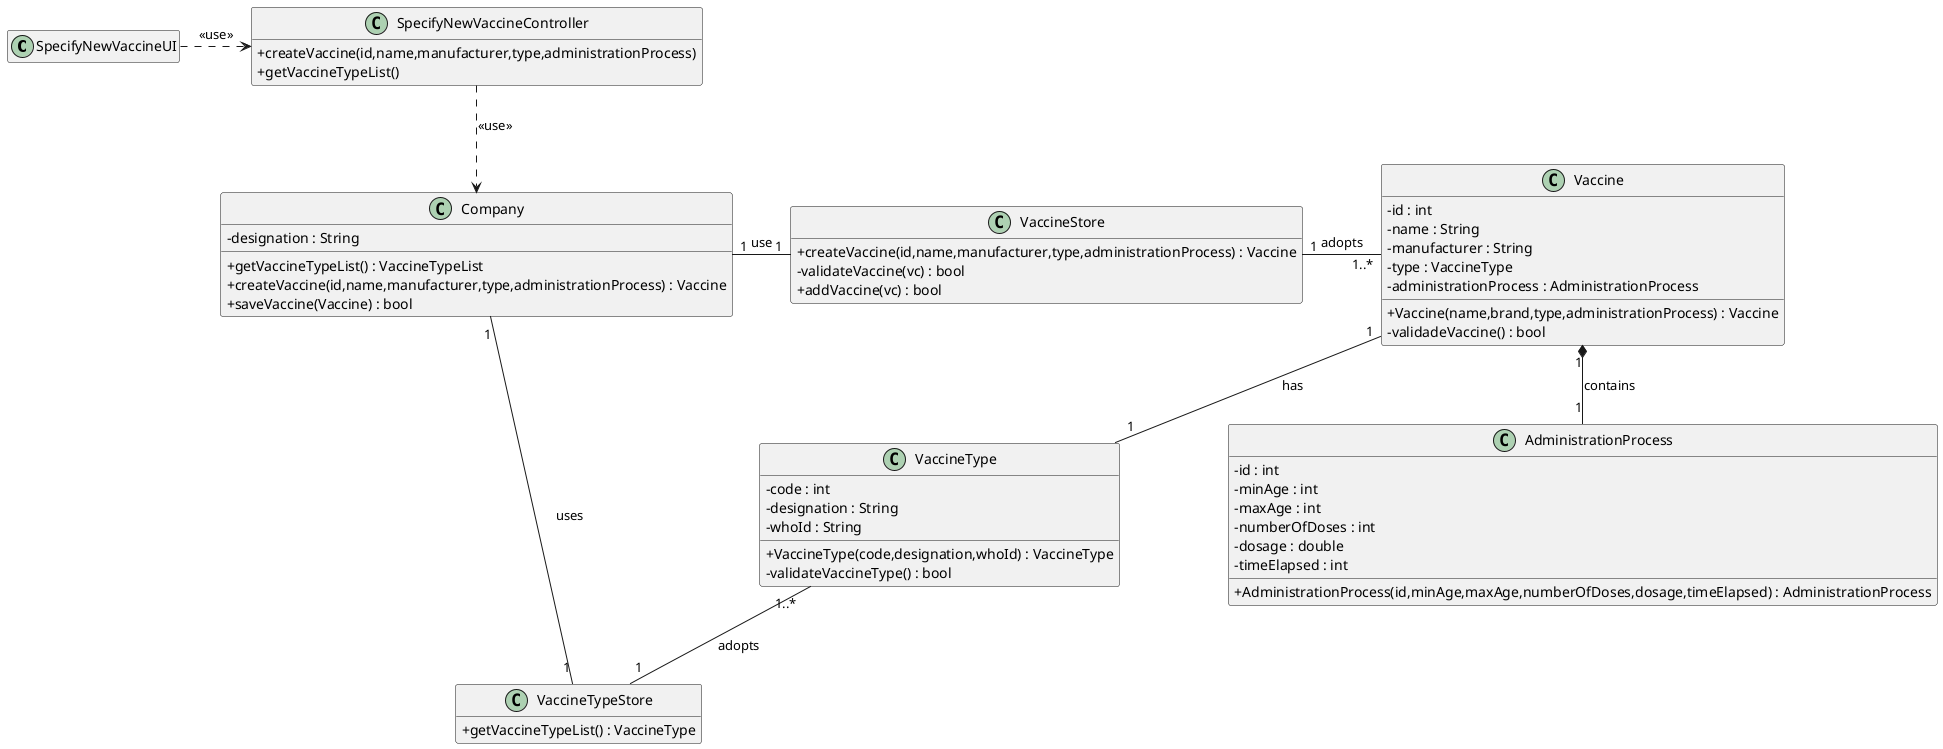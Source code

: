@startuml
'left to right direction
skinparam classAttributeIconSize 0
hide empty members
hide @unlinked

class SpecifyNewVaccineUI
{
}

class SpecifyNewVaccineController
{
+createVaccine(id,name,manufacturer,type,administrationProcess)
+getVaccineTypeList()
}

class Company
{
-designation : String
+getVaccineTypeList() : VaccineTypeList
+createVaccine(id,name,manufacturer,type,administrationProcess) : Vaccine
+saveVaccine(Vaccine) : bool
}

class VaccineStore
{
+createVaccine(id,name,manufacturer,type,administrationProcess) : Vaccine
-validateVaccine(vc) : bool
+addVaccine(vc) : bool
}

class Vaccine
{
-id : int
-name : String
-manufacturer : String
-type : VaccineType
-administrationProcess : AdministrationProcess
+Vaccine(name,brand,type,administrationProcess) : Vaccine
-validadeVaccine() : bool
}

class VaccineType
{
-code : int
-designation : String
-whoId : String
+VaccineType(code,designation,whoId) : VaccineType
-validateVaccineType() : bool
}


class AdministrationProcess
{
-id : int
-minAge : int
-maxAge : int
-numberOfDoses : int
-dosage : double
-timeElapsed : int
+AdministrationProcess(id,minAge,maxAge,numberOfDoses,dosage,timeElapsed) : AdministrationProcess
}

class VaccineTypeStore
{
+getVaccineTypeList() : VaccineType
}


SpecifyNewVaccineUI .> SpecifyNewVaccineController : <<use>>
SpecifyNewVaccineController ..> Company : <<use>>
Company "1" - "1"VaccineStore : use
VaccineStore "1" - "1..*" Vaccine : adopts
Vaccine "1" -- "1" VaccineType : has
Vaccine "1" *-- "1" AdministrationProcess : contains
VaccineTypeStore "1" - "1" Company : uses
VaccineType "1..*" -- "1"VaccineTypeStore : adopts

@enduml